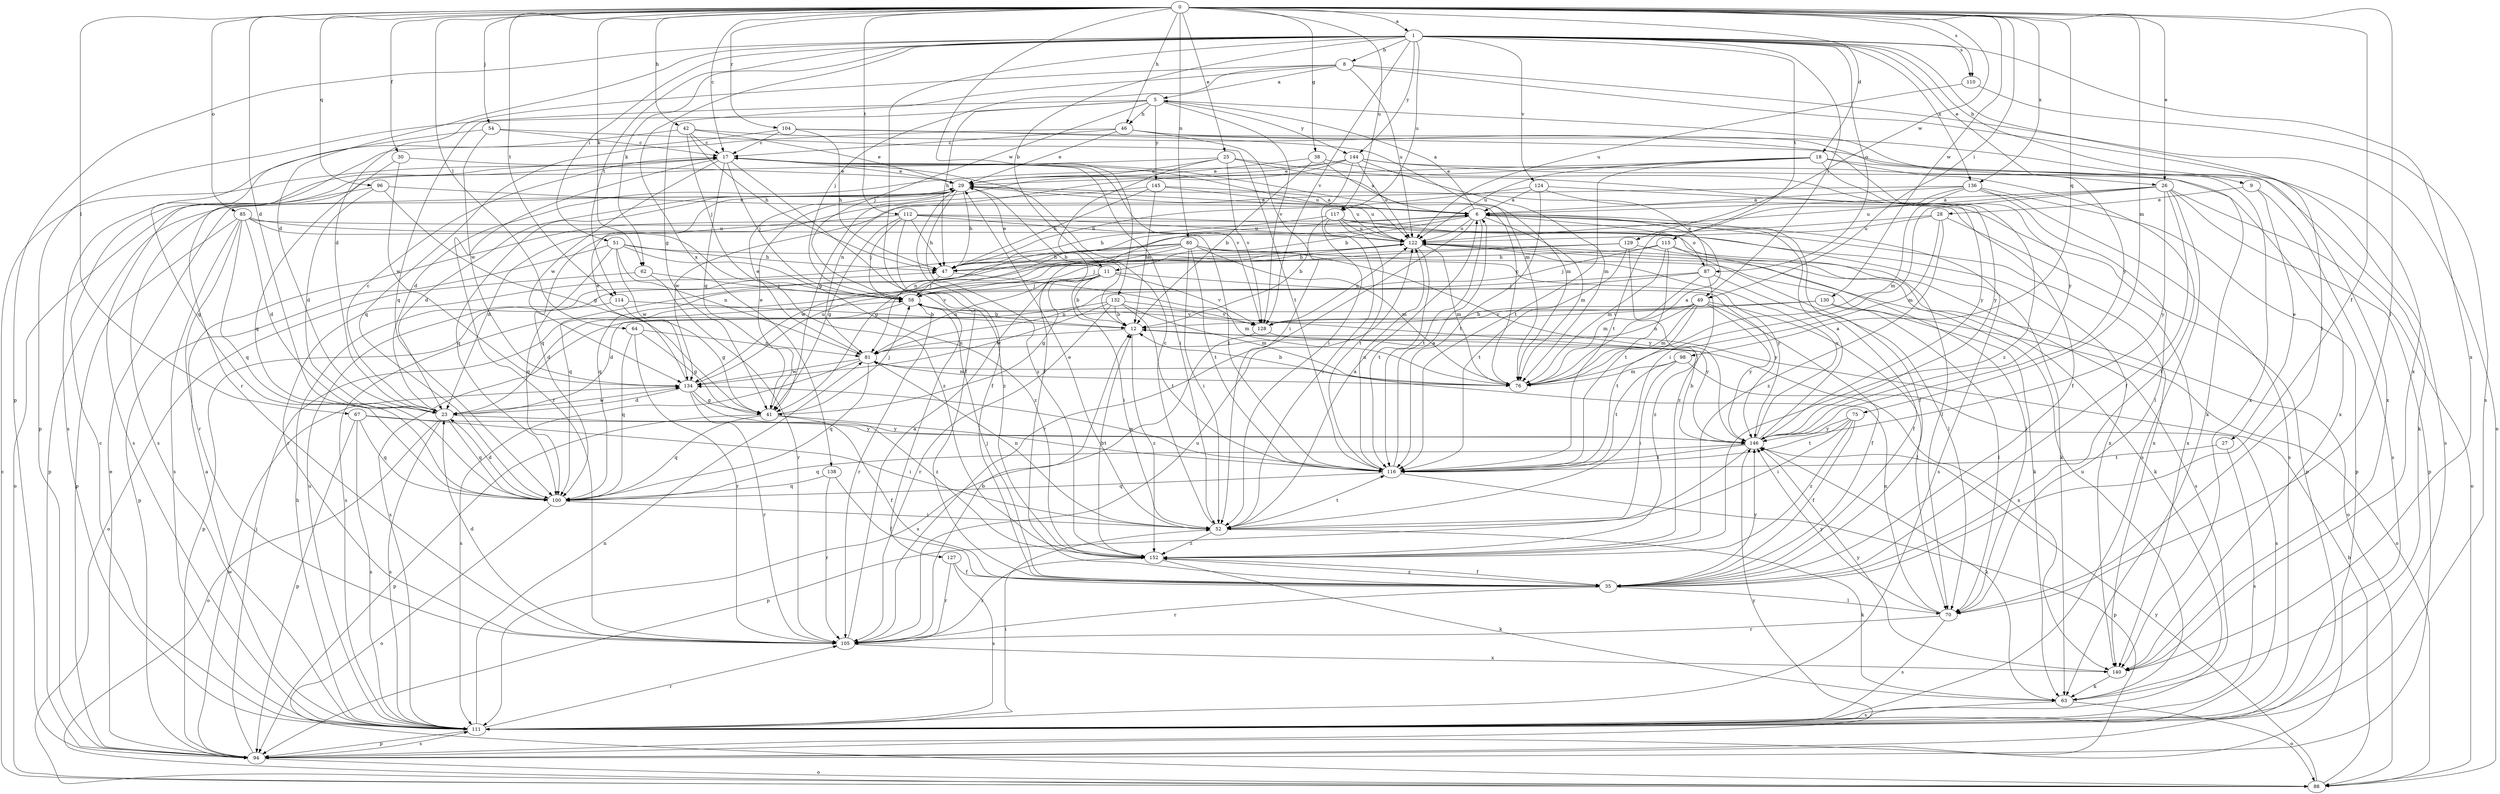 strict digraph  {
0;
1;
5;
6;
8;
9;
11;
12;
17;
18;
23;
25;
26;
27;
28;
29;
30;
35;
38;
41;
42;
46;
47;
49;
51;
52;
54;
58;
62;
63;
64;
67;
70;
75;
76;
80;
81;
85;
87;
88;
94;
96;
98;
100;
104;
105;
110;
111;
112;
114;
115;
116;
117;
122;
124;
127;
128;
129;
130;
132;
134;
136;
138;
140;
144;
145;
146;
152;
0 -> 1  [label=a];
0 -> 17  [label=c];
0 -> 18  [label=d];
0 -> 23  [label=d];
0 -> 25  [label=e];
0 -> 26  [label=e];
0 -> 30  [label=f];
0 -> 35  [label=f];
0 -> 38  [label=g];
0 -> 42  [label=h];
0 -> 46  [label=h];
0 -> 49  [label=i];
0 -> 54  [label=j];
0 -> 62  [label=k];
0 -> 64  [label=l];
0 -> 67  [label=l];
0 -> 70  [label=l];
0 -> 75  [label=m];
0 -> 80  [label=n];
0 -> 85  [label=o];
0 -> 96  [label=q];
0 -> 98  [label=q];
0 -> 104  [label=r];
0 -> 110  [label=s];
0 -> 112  [label=t];
0 -> 114  [label=t];
0 -> 117  [label=u];
0 -> 129  [label=w];
0 -> 130  [label=w];
0 -> 132  [label=w];
0 -> 136  [label=x];
1 -> 8  [label=b];
1 -> 9  [label=b];
1 -> 11  [label=b];
1 -> 23  [label=d];
1 -> 26  [label=e];
1 -> 49  [label=i];
1 -> 51  [label=i];
1 -> 62  [label=k];
1 -> 70  [label=l];
1 -> 87  [label=o];
1 -> 94  [label=p];
1 -> 110  [label=s];
1 -> 114  [label=t];
1 -> 115  [label=t];
1 -> 117  [label=u];
1 -> 124  [label=v];
1 -> 127  [label=v];
1 -> 128  [label=v];
1 -> 136  [label=x];
1 -> 138  [label=x];
1 -> 140  [label=x];
1 -> 144  [label=y];
5 -> 46  [label=h];
5 -> 47  [label=h];
5 -> 58  [label=j];
5 -> 94  [label=p];
5 -> 100  [label=q];
5 -> 128  [label=v];
5 -> 144  [label=y];
5 -> 145  [label=y];
5 -> 146  [label=y];
6 -> 5  [label=a];
6 -> 11  [label=b];
6 -> 35  [label=f];
6 -> 76  [label=m];
6 -> 81  [label=n];
6 -> 87  [label=o];
6 -> 105  [label=r];
6 -> 111  [label=s];
6 -> 116  [label=t];
6 -> 122  [label=u];
8 -> 5  [label=a];
8 -> 23  [label=d];
8 -> 41  [label=g];
8 -> 58  [label=j];
8 -> 88  [label=o];
8 -> 122  [label=u];
8 -> 140  [label=x];
9 -> 27  [label=e];
9 -> 28  [label=e];
9 -> 111  [label=s];
11 -> 12  [label=b];
11 -> 29  [label=e];
11 -> 41  [label=g];
11 -> 52  [label=i];
11 -> 58  [label=j];
11 -> 81  [label=n];
11 -> 111  [label=s];
11 -> 128  [label=v];
11 -> 146  [label=y];
12 -> 81  [label=n];
12 -> 152  [label=z];
17 -> 29  [label=e];
17 -> 35  [label=f];
17 -> 41  [label=g];
17 -> 52  [label=i];
17 -> 58  [label=j];
17 -> 105  [label=r];
17 -> 111  [label=s];
17 -> 122  [label=u];
17 -> 128  [label=v];
17 -> 134  [label=w];
18 -> 29  [label=e];
18 -> 35  [label=f];
18 -> 81  [label=n];
18 -> 111  [label=s];
18 -> 116  [label=t];
18 -> 122  [label=u];
18 -> 152  [label=z];
23 -> 17  [label=c];
23 -> 88  [label=o];
23 -> 100  [label=q];
23 -> 111  [label=s];
23 -> 134  [label=w];
23 -> 146  [label=y];
25 -> 29  [label=e];
25 -> 35  [label=f];
25 -> 76  [label=m];
25 -> 111  [label=s];
25 -> 128  [label=v];
25 -> 146  [label=y];
26 -> 6  [label=a];
26 -> 35  [label=f];
26 -> 52  [label=i];
26 -> 88  [label=o];
26 -> 94  [label=p];
26 -> 111  [label=s];
26 -> 122  [label=u];
26 -> 146  [label=y];
27 -> 111  [label=s];
27 -> 116  [label=t];
28 -> 41  [label=g];
28 -> 76  [label=m];
28 -> 122  [label=u];
28 -> 140  [label=x];
28 -> 152  [label=z];
29 -> 6  [label=a];
29 -> 12  [label=b];
29 -> 23  [label=d];
29 -> 35  [label=f];
29 -> 47  [label=h];
29 -> 94  [label=p];
29 -> 100  [label=q];
29 -> 122  [label=u];
29 -> 152  [label=z];
30 -> 29  [label=e];
30 -> 100  [label=q];
30 -> 134  [label=w];
35 -> 58  [label=j];
35 -> 70  [label=l];
35 -> 105  [label=r];
35 -> 146  [label=y];
35 -> 152  [label=z];
38 -> 6  [label=a];
38 -> 12  [label=b];
38 -> 29  [label=e];
38 -> 146  [label=y];
41 -> 29  [label=e];
41 -> 35  [label=f];
41 -> 58  [label=j];
41 -> 94  [label=p];
41 -> 100  [label=q];
41 -> 116  [label=t];
42 -> 17  [label=c];
42 -> 29  [label=e];
42 -> 47  [label=h];
42 -> 58  [label=j];
42 -> 111  [label=s];
42 -> 140  [label=x];
46 -> 17  [label=c];
46 -> 29  [label=e];
46 -> 52  [label=i];
46 -> 63  [label=k];
46 -> 100  [label=q];
46 -> 140  [label=x];
47 -> 58  [label=j];
47 -> 76  [label=m];
49 -> 35  [label=f];
49 -> 70  [label=l];
49 -> 76  [label=m];
49 -> 81  [label=n];
49 -> 111  [label=s];
49 -> 116  [label=t];
49 -> 128  [label=v];
49 -> 146  [label=y];
51 -> 47  [label=h];
51 -> 81  [label=n];
51 -> 94  [label=p];
51 -> 100  [label=q];
51 -> 134  [label=w];
51 -> 146  [label=y];
51 -> 152  [label=z];
52 -> 6  [label=a];
52 -> 17  [label=c];
52 -> 29  [label=e];
52 -> 63  [label=k];
52 -> 81  [label=n];
52 -> 116  [label=t];
52 -> 152  [label=z];
54 -> 17  [label=c];
54 -> 100  [label=q];
54 -> 116  [label=t];
54 -> 134  [label=w];
58 -> 12  [label=b];
58 -> 23  [label=d];
58 -> 105  [label=r];
58 -> 128  [label=v];
58 -> 146  [label=y];
62 -> 58  [label=j];
62 -> 88  [label=o];
62 -> 105  [label=r];
63 -> 88  [label=o];
63 -> 111  [label=s];
63 -> 122  [label=u];
64 -> 41  [label=g];
64 -> 81  [label=n];
64 -> 100  [label=q];
64 -> 105  [label=r];
67 -> 52  [label=i];
67 -> 94  [label=p];
67 -> 100  [label=q];
67 -> 111  [label=s];
67 -> 146  [label=y];
70 -> 81  [label=n];
70 -> 105  [label=r];
70 -> 111  [label=s];
70 -> 146  [label=y];
75 -> 35  [label=f];
75 -> 52  [label=i];
75 -> 116  [label=t];
75 -> 146  [label=y];
75 -> 152  [label=z];
76 -> 6  [label=a];
76 -> 12  [label=b];
76 -> 17  [label=c];
80 -> 47  [label=h];
80 -> 52  [label=i];
80 -> 63  [label=k];
80 -> 76  [label=m];
80 -> 100  [label=q];
80 -> 105  [label=r];
80 -> 116  [label=t];
80 -> 134  [label=w];
80 -> 146  [label=y];
81 -> 29  [label=e];
81 -> 76  [label=m];
81 -> 100  [label=q];
81 -> 111  [label=s];
81 -> 134  [label=w];
85 -> 23  [label=d];
85 -> 94  [label=p];
85 -> 100  [label=q];
85 -> 105  [label=r];
85 -> 111  [label=s];
85 -> 122  [label=u];
85 -> 140  [label=x];
85 -> 152  [label=z];
87 -> 29  [label=e];
87 -> 35  [label=f];
87 -> 58  [label=j];
87 -> 76  [label=m];
87 -> 81  [label=n];
87 -> 152  [label=z];
88 -> 12  [label=b];
88 -> 17  [label=c];
88 -> 146  [label=y];
94 -> 29  [label=e];
94 -> 58  [label=j];
94 -> 88  [label=o];
94 -> 111  [label=s];
94 -> 134  [label=w];
94 -> 146  [label=y];
96 -> 6  [label=a];
96 -> 23  [label=d];
96 -> 41  [label=g];
96 -> 88  [label=o];
98 -> 52  [label=i];
98 -> 76  [label=m];
98 -> 111  [label=s];
98 -> 116  [label=t];
100 -> 23  [label=d];
100 -> 52  [label=i];
100 -> 88  [label=o];
104 -> 17  [label=c];
104 -> 47  [label=h];
104 -> 76  [label=m];
104 -> 105  [label=r];
104 -> 146  [label=y];
105 -> 6  [label=a];
105 -> 12  [label=b];
105 -> 23  [label=d];
105 -> 122  [label=u];
105 -> 140  [label=x];
110 -> 111  [label=s];
110 -> 122  [label=u];
111 -> 6  [label=a];
111 -> 17  [label=c];
111 -> 47  [label=h];
111 -> 52  [label=i];
111 -> 81  [label=n];
111 -> 94  [label=p];
111 -> 105  [label=r];
111 -> 122  [label=u];
112 -> 23  [label=d];
112 -> 41  [label=g];
112 -> 47  [label=h];
112 -> 58  [label=j];
112 -> 70  [label=l];
112 -> 116  [label=t];
112 -> 122  [label=u];
112 -> 152  [label=z];
114 -> 12  [label=b];
114 -> 41  [label=g];
114 -> 94  [label=p];
115 -> 47  [label=h];
115 -> 58  [label=j];
115 -> 70  [label=l];
115 -> 76  [label=m];
115 -> 111  [label=s];
115 -> 116  [label=t];
116 -> 6  [label=a];
116 -> 94  [label=p];
116 -> 100  [label=q];
116 -> 122  [label=u];
116 -> 134  [label=w];
117 -> 12  [label=b];
117 -> 47  [label=h];
117 -> 52  [label=i];
117 -> 63  [label=k];
117 -> 116  [label=t];
117 -> 122  [label=u];
117 -> 140  [label=x];
122 -> 47  [label=h];
122 -> 58  [label=j];
122 -> 63  [label=k];
122 -> 76  [label=m];
122 -> 88  [label=o];
122 -> 116  [label=t];
124 -> 6  [label=a];
124 -> 35  [label=f];
124 -> 47  [label=h];
124 -> 94  [label=p];
124 -> 116  [label=t];
127 -> 35  [label=f];
127 -> 105  [label=r];
127 -> 111  [label=s];
128 -> 111  [label=s];
128 -> 122  [label=u];
128 -> 140  [label=x];
129 -> 47  [label=h];
129 -> 70  [label=l];
129 -> 100  [label=q];
129 -> 116  [label=t];
129 -> 152  [label=z];
130 -> 12  [label=b];
130 -> 70  [label=l];
130 -> 88  [label=o];
130 -> 128  [label=v];
132 -> 12  [label=b];
132 -> 23  [label=d];
132 -> 76  [label=m];
132 -> 105  [label=r];
132 -> 116  [label=t];
132 -> 128  [label=v];
132 -> 134  [label=w];
134 -> 23  [label=d];
134 -> 29  [label=e];
134 -> 41  [label=g];
134 -> 105  [label=r];
134 -> 122  [label=u];
134 -> 152  [label=z];
136 -> 6  [label=a];
136 -> 70  [label=l];
136 -> 76  [label=m];
136 -> 94  [label=p];
136 -> 111  [label=s];
136 -> 116  [label=t];
136 -> 134  [label=w];
138 -> 35  [label=f];
138 -> 100  [label=q];
138 -> 105  [label=r];
140 -> 63  [label=k];
140 -> 146  [label=y];
144 -> 23  [label=d];
144 -> 29  [label=e];
144 -> 41  [label=g];
144 -> 52  [label=i];
144 -> 63  [label=k];
144 -> 76  [label=m];
144 -> 122  [label=u];
144 -> 140  [label=x];
145 -> 6  [label=a];
145 -> 12  [label=b];
145 -> 47  [label=h];
145 -> 100  [label=q];
145 -> 122  [label=u];
146 -> 6  [label=a];
146 -> 12  [label=b];
146 -> 63  [label=k];
146 -> 94  [label=p];
146 -> 100  [label=q];
146 -> 116  [label=t];
146 -> 122  [label=u];
152 -> 12  [label=b];
152 -> 35  [label=f];
152 -> 63  [label=k];
152 -> 105  [label=r];
}

